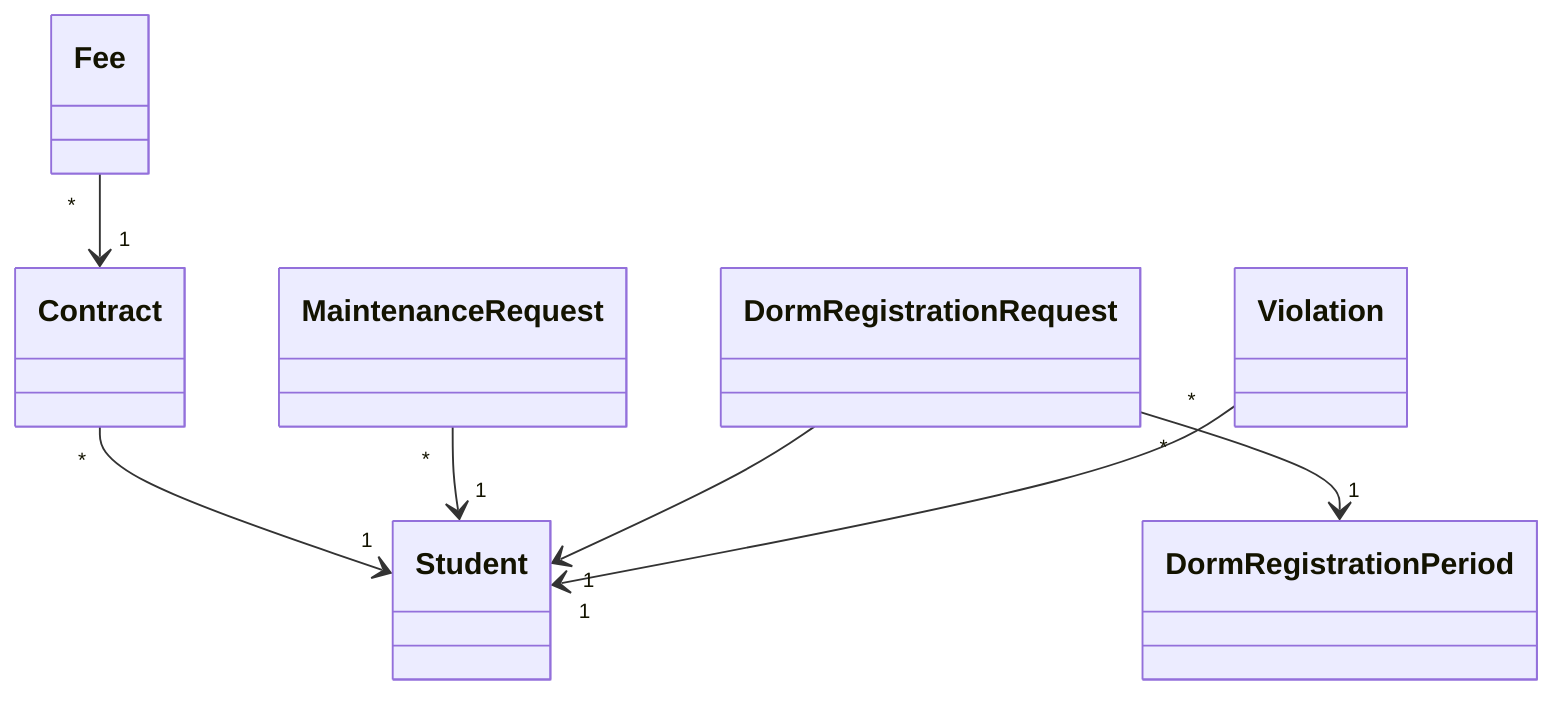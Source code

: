 classDiagram
    class Student
    class Contract
    class Fee
    class MaintenanceRequest
    class DormRegistrationRequest
    class DormRegistrationPeriod
    class Violation
    Contract "*" --> "1" Student
    Fee "*" --> "1" Contract
    MaintenanceRequest "*" --> "1" Student
    DormRegistrationRequest "*" --> "1" Student
    DormRegistrationRequest "*" --> "1" DormRegistrationPeriod
    Violation "*" --> "1" Student
